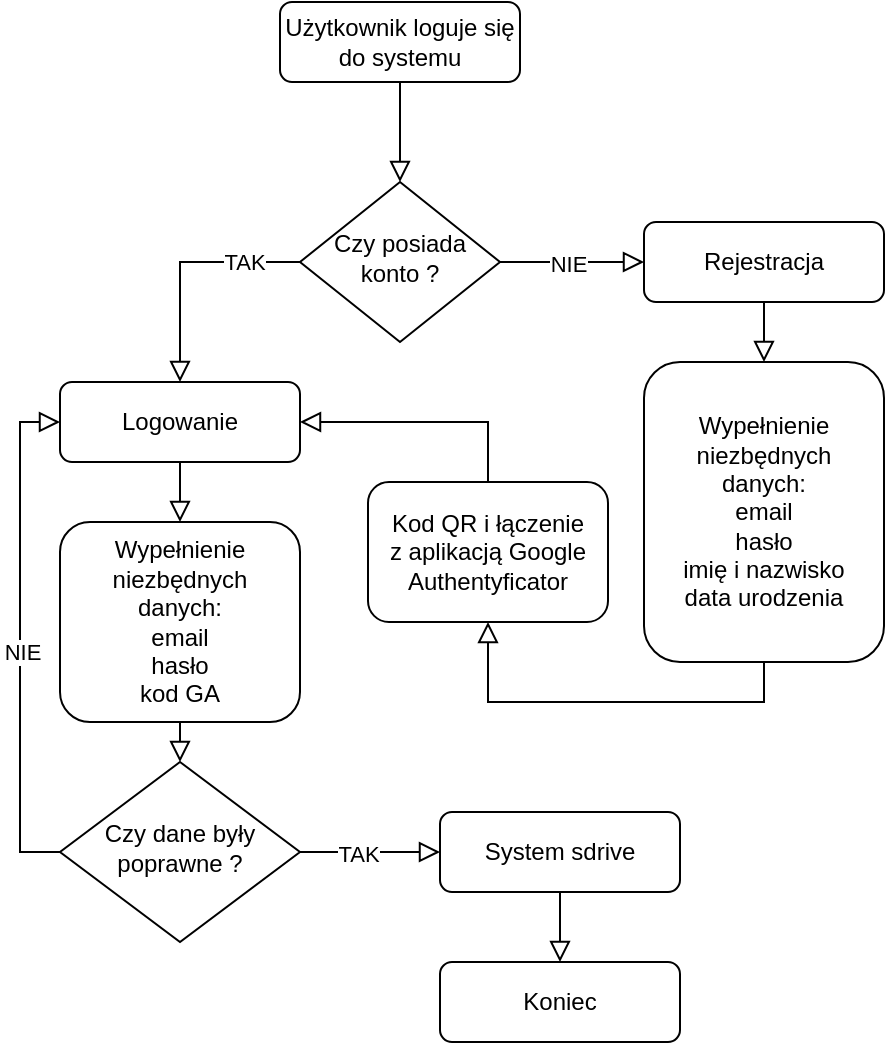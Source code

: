 <mxfile version="24.7.17">
  <diagram id="C5RBs43oDa-KdzZeNtuy" name="Page-1">
    <mxGraphModel dx="1195" dy="697" grid="1" gridSize="10" guides="1" tooltips="1" connect="1" arrows="1" fold="1" page="1" pageScale="1" pageWidth="827" pageHeight="1169" math="0" shadow="0">
      <root>
        <mxCell id="WIyWlLk6GJQsqaUBKTNV-0" />
        <mxCell id="WIyWlLk6GJQsqaUBKTNV-1" parent="WIyWlLk6GJQsqaUBKTNV-0" />
        <mxCell id="WIyWlLk6GJQsqaUBKTNV-2" value="" style="rounded=0;html=1;jettySize=auto;orthogonalLoop=1;fontSize=11;endArrow=block;endFill=0;endSize=8;strokeWidth=1;shadow=0;labelBackgroundColor=none;edgeStyle=orthogonalEdgeStyle;" parent="WIyWlLk6GJQsqaUBKTNV-1" source="WIyWlLk6GJQsqaUBKTNV-3" target="WIyWlLk6GJQsqaUBKTNV-6" edge="1">
          <mxGeometry relative="1" as="geometry" />
        </mxCell>
        <mxCell id="WIyWlLk6GJQsqaUBKTNV-3" value="Użytkownik loguje się do systemu" style="rounded=1;whiteSpace=wrap;html=1;fontSize=12;glass=0;strokeWidth=1;shadow=0;" parent="WIyWlLk6GJQsqaUBKTNV-1" vertex="1">
          <mxGeometry x="160" y="80" width="120" height="40" as="geometry" />
        </mxCell>
        <mxCell id="WIyWlLk6GJQsqaUBKTNV-4" value="" style="rounded=0;html=1;jettySize=auto;orthogonalLoop=1;fontSize=11;endArrow=block;endFill=0;endSize=8;strokeWidth=1;shadow=0;labelBackgroundColor=none;edgeStyle=orthogonalEdgeStyle;exitX=0;exitY=0.5;exitDx=0;exitDy=0;entryX=0.5;entryY=0;entryDx=0;entryDy=0;" parent="WIyWlLk6GJQsqaUBKTNV-1" source="WIyWlLk6GJQsqaUBKTNV-6" target="-VE9CdMXzi8puVVyXun2-9" edge="1">
          <mxGeometry x="-1" y="-85" relative="1" as="geometry">
            <mxPoint x="25" y="-60" as="offset" />
            <mxPoint x="120" y="260" as="targetPoint" />
          </mxGeometry>
        </mxCell>
        <mxCell id="-VE9CdMXzi8puVVyXun2-0" value="TAK" style="edgeLabel;html=1;align=center;verticalAlign=middle;resizable=0;points=[];" parent="WIyWlLk6GJQsqaUBKTNV-4" vertex="1" connectable="0">
          <mxGeometry x="-0.532" relative="1" as="geometry">
            <mxPoint as="offset" />
          </mxGeometry>
        </mxCell>
        <mxCell id="WIyWlLk6GJQsqaUBKTNV-5" value="" style="edgeStyle=orthogonalEdgeStyle;rounded=0;html=1;jettySize=auto;orthogonalLoop=1;fontSize=11;endArrow=block;endFill=0;endSize=8;strokeWidth=1;shadow=0;labelBackgroundColor=none;" parent="WIyWlLk6GJQsqaUBKTNV-1" source="WIyWlLk6GJQsqaUBKTNV-6" target="WIyWlLk6GJQsqaUBKTNV-7" edge="1">
          <mxGeometry y="10" relative="1" as="geometry">
            <mxPoint as="offset" />
          </mxGeometry>
        </mxCell>
        <mxCell id="-VE9CdMXzi8puVVyXun2-1" value="NIE" style="edgeLabel;html=1;align=center;verticalAlign=middle;resizable=0;points=[];" parent="WIyWlLk6GJQsqaUBKTNV-5" vertex="1" connectable="0">
          <mxGeometry x="-0.057" y="-1" relative="1" as="geometry">
            <mxPoint as="offset" />
          </mxGeometry>
        </mxCell>
        <mxCell id="WIyWlLk6GJQsqaUBKTNV-6" value="Czy posiada konto ?" style="rhombus;whiteSpace=wrap;html=1;shadow=0;fontFamily=Helvetica;fontSize=12;align=center;strokeWidth=1;spacing=6;spacingTop=-4;" parent="WIyWlLk6GJQsqaUBKTNV-1" vertex="1">
          <mxGeometry x="170" y="170" width="100" height="80" as="geometry" />
        </mxCell>
        <mxCell id="WIyWlLk6GJQsqaUBKTNV-7" value="Rejestracja" style="rounded=1;whiteSpace=wrap;html=1;fontSize=12;glass=0;strokeWidth=1;shadow=0;" parent="WIyWlLk6GJQsqaUBKTNV-1" vertex="1">
          <mxGeometry x="342" y="190" width="120" height="40" as="geometry" />
        </mxCell>
        <mxCell id="-VE9CdMXzi8puVVyXun2-2" value="Wypełnienie niezbędnych &lt;br&gt;danych:&lt;br&gt;email&lt;br&gt;hasło&lt;br&gt;imię i nazwisko&lt;br&gt;data urodzenia" style="rounded=1;whiteSpace=wrap;html=1;fontSize=12;glass=0;strokeWidth=1;shadow=0;" parent="WIyWlLk6GJQsqaUBKTNV-1" vertex="1">
          <mxGeometry x="342" y="260" width="120" height="150" as="geometry" />
        </mxCell>
        <mxCell id="-VE9CdMXzi8puVVyXun2-4" value="" style="edgeStyle=orthogonalEdgeStyle;rounded=0;html=1;jettySize=auto;orthogonalLoop=1;fontSize=11;endArrow=block;endFill=0;endSize=8;strokeWidth=1;shadow=0;labelBackgroundColor=none;exitX=0.5;exitY=1;exitDx=0;exitDy=0;entryX=0.5;entryY=0;entryDx=0;entryDy=0;" parent="WIyWlLk6GJQsqaUBKTNV-1" source="WIyWlLk6GJQsqaUBKTNV-7" target="-VE9CdMXzi8puVVyXun2-2" edge="1">
          <mxGeometry y="10" relative="1" as="geometry">
            <mxPoint as="offset" />
            <mxPoint x="302" y="220" as="sourcePoint" />
            <mxPoint x="352" y="220" as="targetPoint" />
          </mxGeometry>
        </mxCell>
        <mxCell id="-VE9CdMXzi8puVVyXun2-9" value="Logowanie" style="rounded=1;whiteSpace=wrap;html=1;fontSize=12;glass=0;strokeWidth=1;shadow=0;" parent="WIyWlLk6GJQsqaUBKTNV-1" vertex="1">
          <mxGeometry x="50" y="270" width="120" height="40" as="geometry" />
        </mxCell>
        <mxCell id="-VE9CdMXzi8puVVyXun2-12" value="Czy dane były poprawne ?" style="rhombus;whiteSpace=wrap;html=1;shadow=0;fontFamily=Helvetica;fontSize=12;align=center;strokeWidth=1;spacing=6;spacingTop=-4;" parent="WIyWlLk6GJQsqaUBKTNV-1" vertex="1">
          <mxGeometry x="50" y="460" width="120" height="90" as="geometry" />
        </mxCell>
        <mxCell id="-VE9CdMXzi8puVVyXun2-13" value="Wypełnienie niezbędnych &lt;br&gt;danych:&lt;br&gt;email&lt;br&gt;hasło&lt;div&gt;kod GA&lt;/div&gt;" style="rounded=1;whiteSpace=wrap;html=1;fontSize=12;glass=0;strokeWidth=1;shadow=0;" parent="WIyWlLk6GJQsqaUBKTNV-1" vertex="1">
          <mxGeometry x="50" y="340" width="120" height="100" as="geometry" />
        </mxCell>
        <mxCell id="-VE9CdMXzi8puVVyXun2-14" value="" style="edgeStyle=orthogonalEdgeStyle;rounded=0;html=1;jettySize=auto;orthogonalLoop=1;fontSize=11;endArrow=block;endFill=0;endSize=8;strokeWidth=1;shadow=0;labelBackgroundColor=none;exitX=0.5;exitY=1;exitDx=0;exitDy=0;entryX=0.5;entryY=0;entryDx=0;entryDy=0;" parent="WIyWlLk6GJQsqaUBKTNV-1" source="-VE9CdMXzi8puVVyXun2-9" target="-VE9CdMXzi8puVVyXun2-13" edge="1">
          <mxGeometry y="10" relative="1" as="geometry">
            <mxPoint as="offset" />
            <mxPoint x="390" y="420" as="sourcePoint" />
            <mxPoint x="180" y="300" as="targetPoint" />
            <Array as="points">
              <mxPoint x="110" y="310" />
              <mxPoint x="110" y="310" />
            </Array>
          </mxGeometry>
        </mxCell>
        <mxCell id="-VE9CdMXzi8puVVyXun2-15" value="" style="edgeStyle=orthogonalEdgeStyle;rounded=0;html=1;jettySize=auto;orthogonalLoop=1;fontSize=11;endArrow=block;endFill=0;endSize=8;strokeWidth=1;shadow=0;labelBackgroundColor=none;exitX=0.5;exitY=1;exitDx=0;exitDy=0;entryX=0.5;entryY=0;entryDx=0;entryDy=0;" parent="WIyWlLk6GJQsqaUBKTNV-1" source="-VE9CdMXzi8puVVyXun2-13" target="-VE9CdMXzi8puVVyXun2-12" edge="1">
          <mxGeometry y="10" relative="1" as="geometry">
            <mxPoint as="offset" />
            <mxPoint x="120" y="320" as="sourcePoint" />
            <mxPoint x="120" y="350" as="targetPoint" />
            <Array as="points">
              <mxPoint x="110" y="440" />
              <mxPoint x="110" y="440" />
            </Array>
          </mxGeometry>
        </mxCell>
        <mxCell id="-VE9CdMXzi8puVVyXun2-16" value="" style="edgeStyle=orthogonalEdgeStyle;rounded=0;html=1;jettySize=auto;orthogonalLoop=1;fontSize=11;endArrow=block;endFill=0;endSize=8;strokeWidth=1;shadow=0;labelBackgroundColor=none;exitX=0;exitY=0.5;exitDx=0;exitDy=0;entryX=0;entryY=0.5;entryDx=0;entryDy=0;" parent="WIyWlLk6GJQsqaUBKTNV-1" source="-VE9CdMXzi8puVVyXun2-12" target="-VE9CdMXzi8puVVyXun2-9" edge="1">
          <mxGeometry y="10" relative="1" as="geometry">
            <mxPoint as="offset" />
            <mxPoint x="280" y="220" as="sourcePoint" />
            <mxPoint x="330" y="220" as="targetPoint" />
          </mxGeometry>
        </mxCell>
        <mxCell id="-VE9CdMXzi8puVVyXun2-17" value="NIE" style="edgeLabel;html=1;align=center;verticalAlign=middle;resizable=0;points=[];" parent="-VE9CdMXzi8puVVyXun2-16" vertex="1" connectable="0">
          <mxGeometry x="-0.057" y="-1" relative="1" as="geometry">
            <mxPoint as="offset" />
          </mxGeometry>
        </mxCell>
        <mxCell id="-VE9CdMXzi8puVVyXun2-19" value="System sdrive" style="rounded=1;whiteSpace=wrap;html=1;fontSize=12;glass=0;strokeWidth=1;shadow=0;" parent="WIyWlLk6GJQsqaUBKTNV-1" vertex="1">
          <mxGeometry x="240" y="485" width="120" height="40" as="geometry" />
        </mxCell>
        <mxCell id="-VE9CdMXzi8puVVyXun2-20" value="Koniec" style="rounded=1;whiteSpace=wrap;html=1;fontSize=12;glass=0;strokeWidth=1;shadow=0;" parent="WIyWlLk6GJQsqaUBKTNV-1" vertex="1">
          <mxGeometry x="240" y="560" width="120" height="40" as="geometry" />
        </mxCell>
        <mxCell id="-VE9CdMXzi8puVVyXun2-21" value="" style="edgeStyle=orthogonalEdgeStyle;rounded=0;html=1;jettySize=auto;orthogonalLoop=1;fontSize=11;endArrow=block;endFill=0;endSize=8;strokeWidth=1;shadow=0;labelBackgroundColor=none;exitX=1;exitY=0.5;exitDx=0;exitDy=0;entryX=0;entryY=0.5;entryDx=0;entryDy=0;" parent="WIyWlLk6GJQsqaUBKTNV-1" source="-VE9CdMXzi8puVVyXun2-12" target="-VE9CdMXzi8puVVyXun2-19" edge="1">
          <mxGeometry y="10" relative="1" as="geometry">
            <mxPoint as="offset" />
            <mxPoint x="120" y="440" as="sourcePoint" />
            <mxPoint x="120" y="470" as="targetPoint" />
            <Array as="points" />
          </mxGeometry>
        </mxCell>
        <mxCell id="-VE9CdMXzi8puVVyXun2-23" value="TAK" style="edgeLabel;html=1;align=center;verticalAlign=middle;resizable=0;points=[];" parent="-VE9CdMXzi8puVVyXun2-21" vertex="1" connectable="0">
          <mxGeometry x="-0.175" y="-1" relative="1" as="geometry">
            <mxPoint as="offset" />
          </mxGeometry>
        </mxCell>
        <mxCell id="-VE9CdMXzi8puVVyXun2-22" value="" style="edgeStyle=orthogonalEdgeStyle;rounded=0;html=1;jettySize=auto;orthogonalLoop=1;fontSize=11;endArrow=block;endFill=0;endSize=8;strokeWidth=1;shadow=0;labelBackgroundColor=none;exitX=0.5;exitY=1;exitDx=0;exitDy=0;" parent="WIyWlLk6GJQsqaUBKTNV-1" source="-VE9CdMXzi8puVVyXun2-19" edge="1">
          <mxGeometry y="10" relative="1" as="geometry">
            <mxPoint as="offset" />
            <mxPoint x="180" y="515" as="sourcePoint" />
            <mxPoint x="300" y="560" as="targetPoint" />
            <Array as="points" />
          </mxGeometry>
        </mxCell>
        <mxCell id="spWlvtj8u3b_QIz7XFfX-0" value="Kod QR i łączenie &lt;br&gt;z aplikacją Google Authentyficator" style="rounded=1;whiteSpace=wrap;html=1;fontSize=12;glass=0;strokeWidth=1;shadow=0;" vertex="1" parent="WIyWlLk6GJQsqaUBKTNV-1">
          <mxGeometry x="204" y="320" width="120" height="70" as="geometry" />
        </mxCell>
        <mxCell id="spWlvtj8u3b_QIz7XFfX-2" value="" style="edgeStyle=orthogonalEdgeStyle;rounded=0;html=1;jettySize=auto;orthogonalLoop=1;fontSize=11;endArrow=block;endFill=0;endSize=8;strokeWidth=1;shadow=0;labelBackgroundColor=none;exitX=0.5;exitY=1;exitDx=0;exitDy=0;entryX=0.5;entryY=1;entryDx=0;entryDy=0;" edge="1" parent="WIyWlLk6GJQsqaUBKTNV-1" source="-VE9CdMXzi8puVVyXun2-2" target="spWlvtj8u3b_QIz7XFfX-0">
          <mxGeometry y="10" relative="1" as="geometry">
            <mxPoint as="offset" />
            <mxPoint x="401.86" y="420" as="sourcePoint" />
            <mxPoint x="401.86" y="450" as="targetPoint" />
          </mxGeometry>
        </mxCell>
        <mxCell id="spWlvtj8u3b_QIz7XFfX-5" value="" style="edgeStyle=orthogonalEdgeStyle;rounded=0;html=1;jettySize=auto;orthogonalLoop=1;fontSize=11;endArrow=block;endFill=0;endSize=8;strokeWidth=1;shadow=0;labelBackgroundColor=none;exitX=0.5;exitY=0;exitDx=0;exitDy=0;entryX=1;entryY=0.5;entryDx=0;entryDy=0;" edge="1" parent="WIyWlLk6GJQsqaUBKTNV-1" source="spWlvtj8u3b_QIz7XFfX-0" target="-VE9CdMXzi8puVVyXun2-9">
          <mxGeometry y="10" relative="1" as="geometry">
            <mxPoint as="offset" />
            <mxPoint x="263.86" y="310" as="sourcePoint" />
            <mxPoint x="263.86" y="280" as="targetPoint" />
          </mxGeometry>
        </mxCell>
      </root>
    </mxGraphModel>
  </diagram>
</mxfile>
